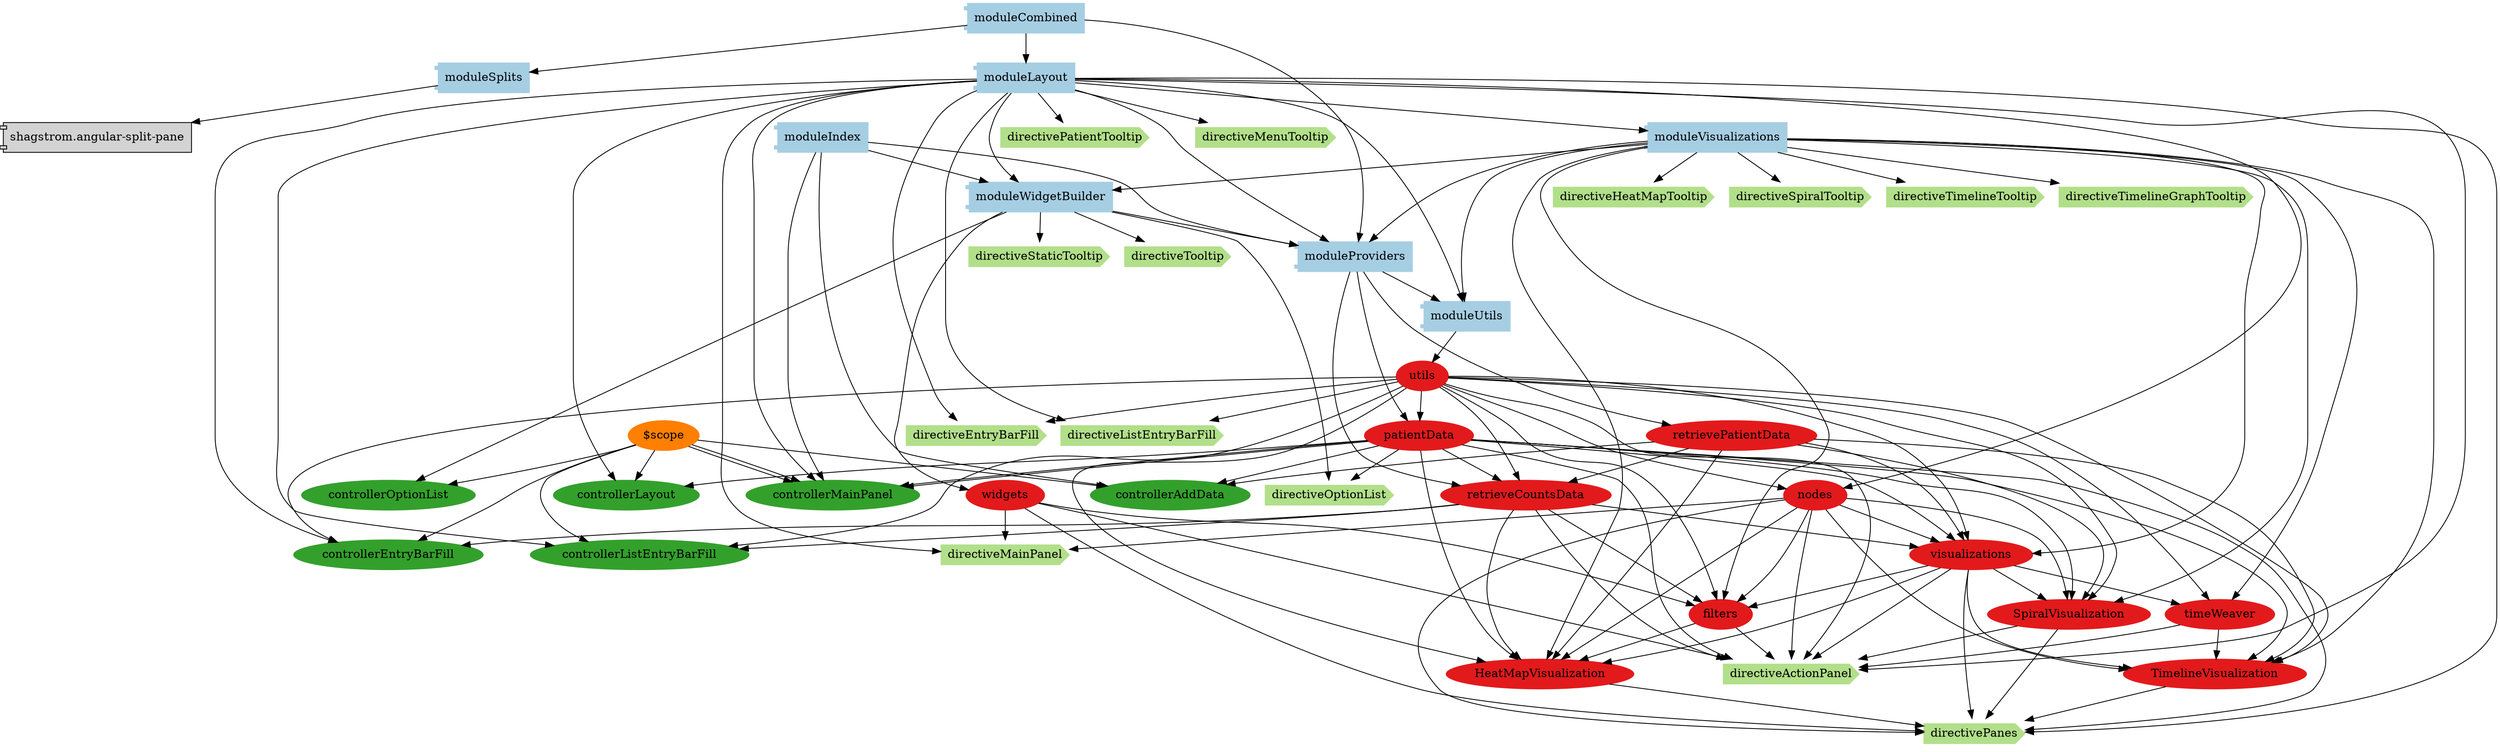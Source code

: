 digraph dependencies {
  node[shape="component",style="filled",colorscheme=paired12]

    node[shape="component"]
    
      "moduleVisualizations"[label="moduleVisualizations", color=1]
    
      "moduleProviders"[label="moduleProviders", color=1]
    
      "moduleWidgetBuilder"[label="moduleWidgetBuilder", color=1]
    
      "moduleIndex"[label="moduleIndex", color=1]
    
      "moduleSplits"[label="moduleSplits", color=1]
    
      "moduleUtils"[label="moduleUtils", color=1]
    
      "moduleLayout"[label="moduleLayout", color=1]
    
      "moduleCombined"[label="moduleCombined", color=1]
    

    
      
        "moduleVisualizations" -> "moduleProviders"
      
        "moduleVisualizations" -> "moduleUtils"
      
        "moduleVisualizations" -> "moduleWidgetBuilder"
      
    
      
        "moduleProviders" -> "moduleUtils"
      
    
      
        "moduleWidgetBuilder" -> "moduleProviders"
      
    
      
        "moduleIndex" -> "moduleProviders"
      
        "moduleIndex" -> "moduleWidgetBuilder"
      
    
      
        "moduleSplits" -> "shagstrom.angular-split-pane"
      
    
      
    
      
        "moduleLayout" -> "moduleProviders"
      
        "moduleLayout" -> "moduleUtils"
      
        "moduleLayout" -> "moduleVisualizations"
      
        "moduleLayout" -> "moduleWidgetBuilder"
      
    
      
        "moduleCombined" -> "moduleProviders"
      
        "moduleCombined" -> "moduleLayout"
      
        "moduleCombined" -> "moduleSplits"
      
    

    node[shape="ellipse"]


    
      

      

      

      
        "HeatMapVisualization"[label="HeatMapVisualization", color=6]
      
        "SpiralVisualization"[label="SpiralVisualization", color=6]
      
        "TimelineVisualization"[label="TimelineVisualization", color=6]
      
        "timeWeaver"[label="timeWeaver", color=6]
      
        "filters"[label="filters", color=6]
      
        "visualizations"[label="visualizations", color=6]
      


      node[shape="cds"]

      

      
        "directiveHeatMapTooltip"[label="directiveHeatMapTooltip", color=3]
      
        "directiveSpiralTooltip"[label="directiveSpiralTooltip", color=3]
      
        "directiveTimelineTooltip"[label="directiveTimelineTooltip", color=3]
      
        "directiveTimelineGraphTooltip"[label="directiveTimelineGraphTooltip", color=3]
      





      node[shape="ellipse"]
      

      
        "moduleVisualizations" -> "directiveHeatMapTooltip"
      
        "moduleVisualizations" -> "directiveSpiralTooltip"
      
        "moduleVisualizations" -> "directiveTimelineTooltip"
      
        "moduleVisualizations" -> "directiveTimelineGraphTooltip"
      

      

      

      
        "moduleVisualizations" -> "HeatMapVisualization"
      
        "moduleVisualizations" -> "SpiralVisualization"
      
        "moduleVisualizations" -> "TimelineVisualization"
      
        "moduleVisualizations" -> "timeWeaver"
      
        "moduleVisualizations" -> "filters"
      
        "moduleVisualizations" -> "visualizations"
      

      











      node[shape="ellipse",style="filled", color=8]
      

      
        
      
        
      
        
      
        
      

      

      

      
        
          "visualizations"[label="visualizations"]
          "visualizations" -> "HeatMapVisualization"
        
          "filters"[label="filters"]
          "filters" -> "HeatMapVisualization"
        
          "patientData"[label="patientData"]
          "patientData" -> "HeatMapVisualization"
        
          "retrieveCountsData"[label="retrieveCountsData"]
          "retrieveCountsData" -> "HeatMapVisualization"
        
          "retrievePatientData"[label="retrievePatientData"]
          "retrievePatientData" -> "HeatMapVisualization"
        
          "utils"[label="utils"]
          "utils" -> "HeatMapVisualization"
        
          "nodes"[label="nodes"]
          "nodes" -> "HeatMapVisualization"
        
      
        
          "visualizations"[label="visualizations"]
          "visualizations" -> "SpiralVisualization"
        
          "patientData"[label="patientData"]
          "patientData" -> "SpiralVisualization"
        
          "retrievePatientData"[label="retrievePatientData"]
          "retrievePatientData" -> "SpiralVisualization"
        
          "utils"[label="utils"]
          "utils" -> "SpiralVisualization"
        
          "nodes"[label="nodes"]
          "nodes" -> "SpiralVisualization"
        
      
        
          "visualizations"[label="visualizations"]
          "visualizations" -> "TimelineVisualization"
        
          "patientData"[label="patientData"]
          "patientData" -> "TimelineVisualization"
        
          "retrievePatientData"[label="retrievePatientData"]
          "retrievePatientData" -> "TimelineVisualization"
        
          "utils"[label="utils"]
          "utils" -> "TimelineVisualization"
        
          "nodes"[label="nodes"]
          "nodes" -> "TimelineVisualization"
        
          "timeWeaver"[label="timeWeaver"]
          "timeWeaver" -> "TimelineVisualization"
        
      
        
          "utils"[label="utils"]
          "utils" -> "timeWeaver"
        
          "visualizations"[label="visualizations"]
          "visualizations" -> "timeWeaver"
        
      
        
          "retrieveCountsData"[label="retrieveCountsData"]
          "retrieveCountsData" -> "filters"
        
          "utils"[label="utils"]
          "utils" -> "filters"
        
          "nodes"[label="nodes"]
          "nodes" -> "filters"
        
          "visualizations"[label="visualizations"]
          "visualizations" -> "filters"
        
          "widgets"[label="widgets"]
          "widgets" -> "filters"
        
      
        
          "patientData"[label="patientData"]
          "patientData" -> "visualizations"
        
          "retrievePatientData"[label="retrievePatientData"]
          "retrievePatientData" -> "visualizations"
        
          "retrieveCountsData"[label="retrieveCountsData"]
          "retrieveCountsData" -> "visualizations"
        
          "utils"[label="utils"]
          "utils" -> "visualizations"
        
          "nodes"[label="nodes"]
          "nodes" -> "visualizations"
        
      

      

    
      

      

      

      
        "patientData"[label="patientData", color=6]
      
        "retrievePatientData"[label="retrievePatientData", color=6]
      
        "retrieveCountsData"[label="retrieveCountsData", color=6]
      


      node[shape="cds"]

      

      





      node[shape="ellipse"]
      

      

      

      

      
        "moduleProviders" -> "patientData"
      
        "moduleProviders" -> "retrievePatientData"
      
        "moduleProviders" -> "retrieveCountsData"
      

      











      node[shape="ellipse",style="filled", color=8]
      

      

      

      

      
        
          "utils"[label="utils"]
          "utils" -> "patientData"
        
      
        
      
        
          "patientData"[label="patientData"]
          "patientData" -> "retrieveCountsData"
        
          "retrievePatientData"[label="retrievePatientData"]
          "retrievePatientData" -> "retrieveCountsData"
        
          "utils"[label="utils"]
          "utils" -> "retrieveCountsData"
        
      

      

    
      

      
        "controllerOptionList"[label="controllerOptionList", color=4]
      

      

      
        "widgets"[label="widgets", color=6]
      


      node[shape="cds"]

      

      
        "directiveStaticTooltip"[label="directiveStaticTooltip", color=3]
      
        "directiveTooltip"[label="directiveTooltip", color=3]
      
        "directiveOptionList"[label="directiveOptionList", color=3]
      





      node[shape="ellipse"]
      

      
        "moduleWidgetBuilder" -> "directiveStaticTooltip"
      
        "moduleWidgetBuilder" -> "directiveTooltip"
      
        "moduleWidgetBuilder" -> "directiveOptionList"
      

      
        "moduleWidgetBuilder" -> "controllerOptionList"
      

      

      
        "moduleWidgetBuilder" -> "widgets"
      

      











      node[shape="ellipse",style="filled", color=8]
      

      
        
      
        
      
        
          "patientData"[label="patientData"]
          "patientData" -> "directiveOptionList"
        
      

      
        
          "$scope"[label="$scope"]
          "$scope" -> "controllerOptionList"
        
      

      

      
        
      

      

    
      

      
        "controllerAddData"[label="controllerAddData", color=4]
      
        "controllerMainPanel"[label="controllerMainPanel", color=4]
      

      

      


      node[shape="cds"]

      

      





      node[shape="ellipse"]
      

      

      
        "moduleIndex" -> "controllerAddData"
      
        "moduleIndex" -> "controllerMainPanel"
      

      

      

      











      node[shape="ellipse",style="filled", color=8]
      

      

      
        
          "$scope"[label="$scope"]
          "$scope" -> "controllerAddData"
        
          "patientData"[label="patientData"]
          "patientData" -> "controllerAddData"
        
          "retrievePatientData"[label="retrievePatientData"]
          "retrievePatientData" -> "controllerAddData"
        
      
        
          "$scope"[label="$scope"]
          "$scope" -> "controllerMainPanel"
        
          "patientData"[label="patientData"]
          "patientData" -> "controllerMainPanel"
        
      

      

      

      

    
      

      

      

      


      node[shape="cds"]

      

      





      node[shape="ellipse"]
      

      

      

      

      

      











      node[shape="ellipse",style="filled", color=8]
      

      

      

      

      

      

    
      

      

      

      
        "utils"[label="utils", color=6]
      


      node[shape="cds"]

      

      





      node[shape="ellipse"]
      

      

      

      

      
        "moduleUtils" -> "utils"
      

      











      node[shape="ellipse",style="filled", color=8]
      

      

      

      

      
        
      

      

    
      

      
        "controllerMainPanel"[label="controllerMainPanel", color=4]
      
        "controllerLayout"[label="controllerLayout", color=4]
      
        "controllerEntryBarFill"[label="controllerEntryBarFill", color=4]
      
        "controllerListEntryBarFill"[label="controllerListEntryBarFill", color=4]
      

      

      
        "nodes"[label="nodes", color=6]
      


      node[shape="cds"]

      

      
        "directiveMainPanel"[label="directiveMainPanel", color=3]
      
        "directivePatientTooltip"[label="directivePatientTooltip", color=3]
      
        "directiveEntryBarFill"[label="directiveEntryBarFill", color=3]
      
        "directiveListEntryBarFill"[label="directiveListEntryBarFill", color=3]
      
        "directiveMenuTooltip"[label="directiveMenuTooltip", color=3]
      
        "directiveActionPanel"[label="directiveActionPanel", color=3]
      
        "directivePanes"[label="directivePanes", color=3]
      





      node[shape="ellipse"]
      

      
        "moduleLayout" -> "directiveMainPanel"
      
        "moduleLayout" -> "directivePatientTooltip"
      
        "moduleLayout" -> "directiveEntryBarFill"
      
        "moduleLayout" -> "directiveListEntryBarFill"
      
        "moduleLayout" -> "directiveMenuTooltip"
      
        "moduleLayout" -> "directiveActionPanel"
      
        "moduleLayout" -> "directivePanes"
      

      
        "moduleLayout" -> "controllerMainPanel"
      
        "moduleLayout" -> "controllerLayout"
      
        "moduleLayout" -> "controllerEntryBarFill"
      
        "moduleLayout" -> "controllerListEntryBarFill"
      

      

      
        "moduleLayout" -> "nodes"
      

      











      node[shape="ellipse",style="filled", color=8]
      

      
        
          "nodes"[label="nodes"]
          "nodes" -> "directiveMainPanel"
        
          "widgets"[label="widgets"]
          "widgets" -> "directiveMainPanel"
        
      
        
      
        
          "utils"[label="utils"]
          "utils" -> "directiveEntryBarFill"
        
      
        
          "utils"[label="utils"]
          "utils" -> "directiveListEntryBarFill"
        
      
        
      
        
          "visualizations"[label="visualizations"]
          "visualizations" -> "directiveActionPanel"
        
          "SpiralVisualization"[label="SpiralVisualization"]
          "SpiralVisualization" -> "directiveActionPanel"
        
          "filters"[label="filters"]
          "filters" -> "directiveActionPanel"
        
          "patientData"[label="patientData"]
          "patientData" -> "directiveActionPanel"
        
          "utils"[label="utils"]
          "utils" -> "directiveActionPanel"
        
          "widgets"[label="widgets"]
          "widgets" -> "directiveActionPanel"
        
          "nodes"[label="nodes"]
          "nodes" -> "directiveActionPanel"
        
          "timeWeaver"[label="timeWeaver"]
          "timeWeaver" -> "directiveActionPanel"
        
          "retrieveCountsData"[label="retrieveCountsData"]
          "retrieveCountsData" -> "directiveActionPanel"
        
      
        
          "widgets"[label="widgets"]
          "widgets" -> "directivePanes"
        
          "nodes"[label="nodes"]
          "nodes" -> "directivePanes"
        
          "patientData"[label="patientData"]
          "patientData" -> "directivePanes"
        
          "visualizations"[label="visualizations"]
          "visualizations" -> "directivePanes"
        
          "HeatMapVisualization"[label="HeatMapVisualization"]
          "HeatMapVisualization" -> "directivePanes"
        
          "SpiralVisualization"[label="SpiralVisualization"]
          "SpiralVisualization" -> "directivePanes"
        
          "TimelineVisualization"[label="TimelineVisualization"]
          "TimelineVisualization" -> "directivePanes"
        
      

      
        
          "$scope"[label="$scope"]
          "$scope" -> "controllerMainPanel"
        
          "patientData"[label="patientData"]
          "patientData" -> "controllerMainPanel"
        
      
        
          "$scope"[label="$scope"]
          "$scope" -> "controllerLayout"
        
          "patientData"[label="patientData"]
          "patientData" -> "controllerLayout"
        
      
        
          "$scope"[label="$scope"]
          "$scope" -> "controllerEntryBarFill"
        
          "utils"[label="utils"]
          "utils" -> "controllerEntryBarFill"
        
          "retrieveCountsData"[label="retrieveCountsData"]
          "retrieveCountsData" -> "controllerEntryBarFill"
        
      
        
          "$scope"[label="$scope"]
          "$scope" -> "controllerListEntryBarFill"
        
          "utils"[label="utils"]
          "utils" -> "controllerListEntryBarFill"
        
          "retrieveCountsData"[label="retrieveCountsData"]
          "retrieveCountsData" -> "controllerListEntryBarFill"
        
      

      

      
        
          "utils"[label="utils"]
          "utils" -> "nodes"
        
      

      

    
      

      

      

      


      node[shape="cds"]

      

      





      node[shape="ellipse"]
      

      

      

      

      

      











      node[shape="ellipse",style="filled", color=8]
      

      

      

      

      

      

    
}
